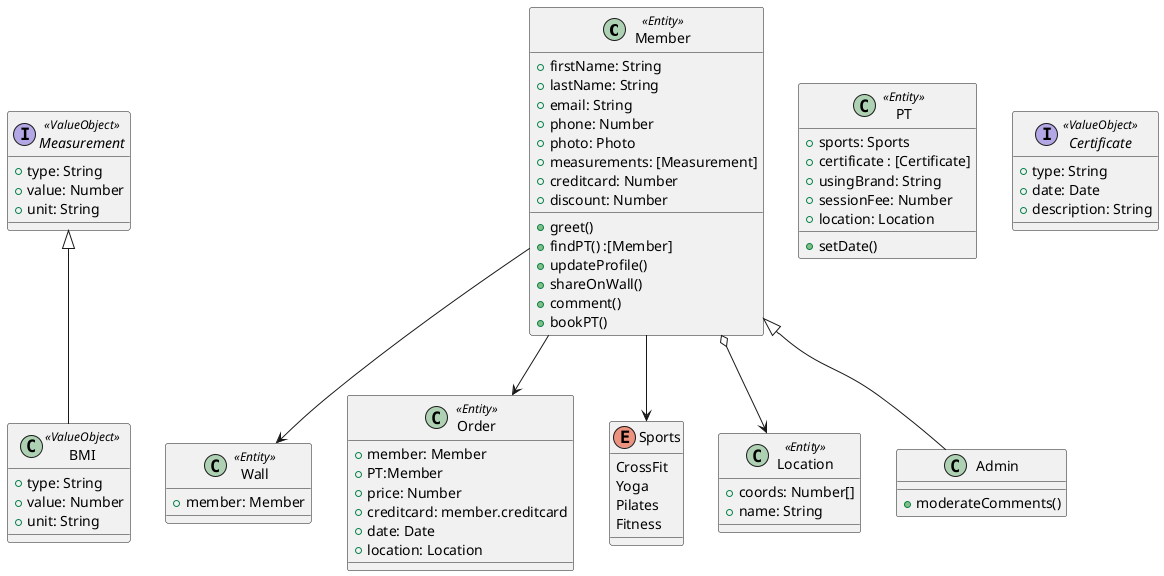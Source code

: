 @startuml "Class Diagram"
class Member <<Entity>>{
    +firstName: String
    +lastName: String
    +email: String
    +phone: Number
    +photo: Photo
    +measurements: [Measurement]
    +creditcard: Number   
    +discount: Number
    +greet() 
    +findPT() :[Member]
    +updateProfile()  
    +shareOnWall()
    +comment()    
    +bookPT()    
}
class PT<<Entity>>{
    +sports: Sports
    +certificate : [Certificate]
    +usingBrand: String
    +sessionFee: Number
    +location: Location
    +setDate()
}

class Wall<<Entity>>{
    +member: Member
}
class Order<<Entity>>{
    +member: Member
    +PT:Member
    +price: Number
    +creditcard: member.creditcard
    +date: Date
    +location: Location
}
interface Measurement <<ValueObject>>{
    +type: String
    +value: Number
    +unit: String
}
class BMI <<ValueObject>> {
    +type: String
    +value: Number
    +unit: String
}

interface Certificate <<ValueObject>>{
    +type: String
    +date: Date 
    +description: String 
}

enum Sports{
    CrossFit
    Yoga
    Pilates
    Fitness
}

class Location<<Entity>> {
    +coords: Number[]
    +name: String
}

class Admin {
    +moderateComments()
}

Admin -up-|> Member
BMI -up-|> Measurement
Member o--> Location
Member --> Sports
Member --> Wall
Member -->Order

@enduml

